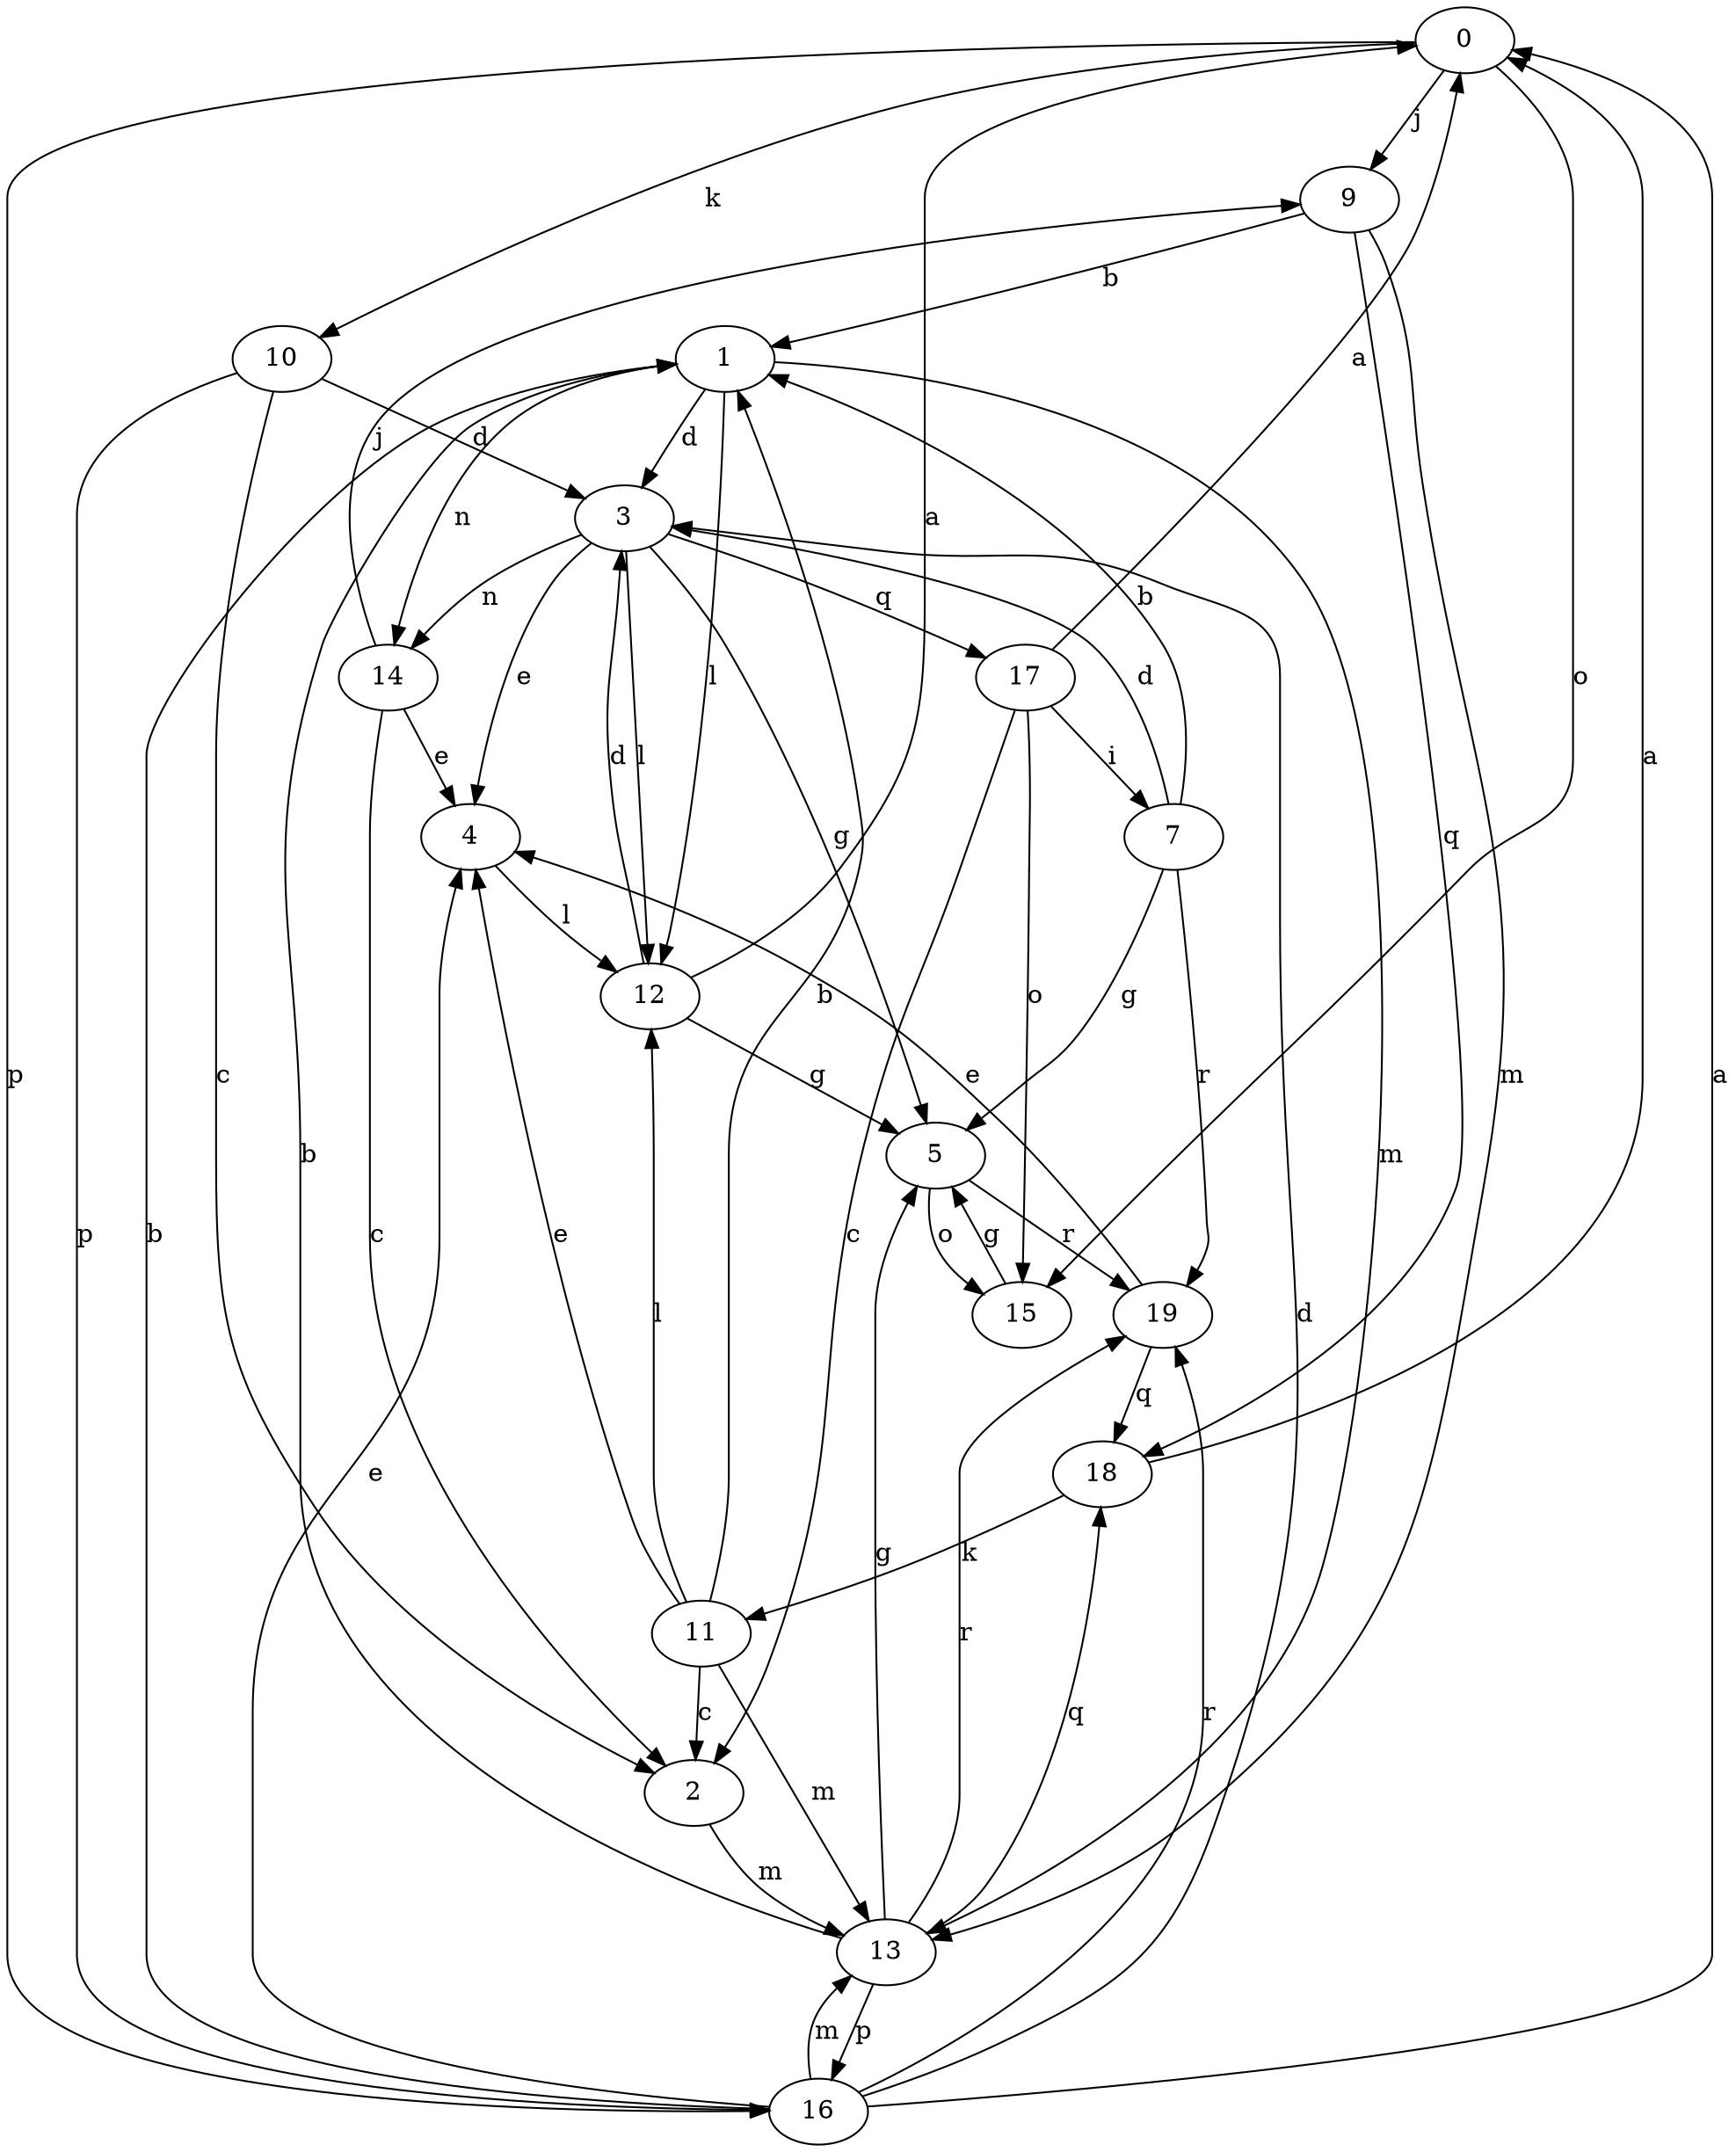 strict digraph  {
0;
1;
2;
3;
4;
5;
7;
9;
10;
11;
12;
13;
14;
15;
16;
17;
18;
19;
0 -> 9  [label=j];
0 -> 10  [label=k];
0 -> 15  [label=o];
0 -> 16  [label=p];
1 -> 3  [label=d];
1 -> 12  [label=l];
1 -> 13  [label=m];
1 -> 14  [label=n];
2 -> 13  [label=m];
3 -> 4  [label=e];
3 -> 5  [label=g];
3 -> 12  [label=l];
3 -> 14  [label=n];
3 -> 17  [label=q];
4 -> 12  [label=l];
5 -> 15  [label=o];
5 -> 19  [label=r];
7 -> 1  [label=b];
7 -> 3  [label=d];
7 -> 5  [label=g];
7 -> 19  [label=r];
9 -> 1  [label=b];
9 -> 13  [label=m];
9 -> 18  [label=q];
10 -> 2  [label=c];
10 -> 3  [label=d];
10 -> 16  [label=p];
11 -> 1  [label=b];
11 -> 2  [label=c];
11 -> 4  [label=e];
11 -> 12  [label=l];
11 -> 13  [label=m];
12 -> 0  [label=a];
12 -> 3  [label=d];
12 -> 5  [label=g];
13 -> 1  [label=b];
13 -> 5  [label=g];
13 -> 16  [label=p];
13 -> 18  [label=q];
13 -> 19  [label=r];
14 -> 2  [label=c];
14 -> 4  [label=e];
14 -> 9  [label=j];
15 -> 5  [label=g];
16 -> 0  [label=a];
16 -> 1  [label=b];
16 -> 3  [label=d];
16 -> 4  [label=e];
16 -> 13  [label=m];
16 -> 19  [label=r];
17 -> 0  [label=a];
17 -> 2  [label=c];
17 -> 7  [label=i];
17 -> 15  [label=o];
18 -> 0  [label=a];
18 -> 11  [label=k];
19 -> 4  [label=e];
19 -> 18  [label=q];
}
